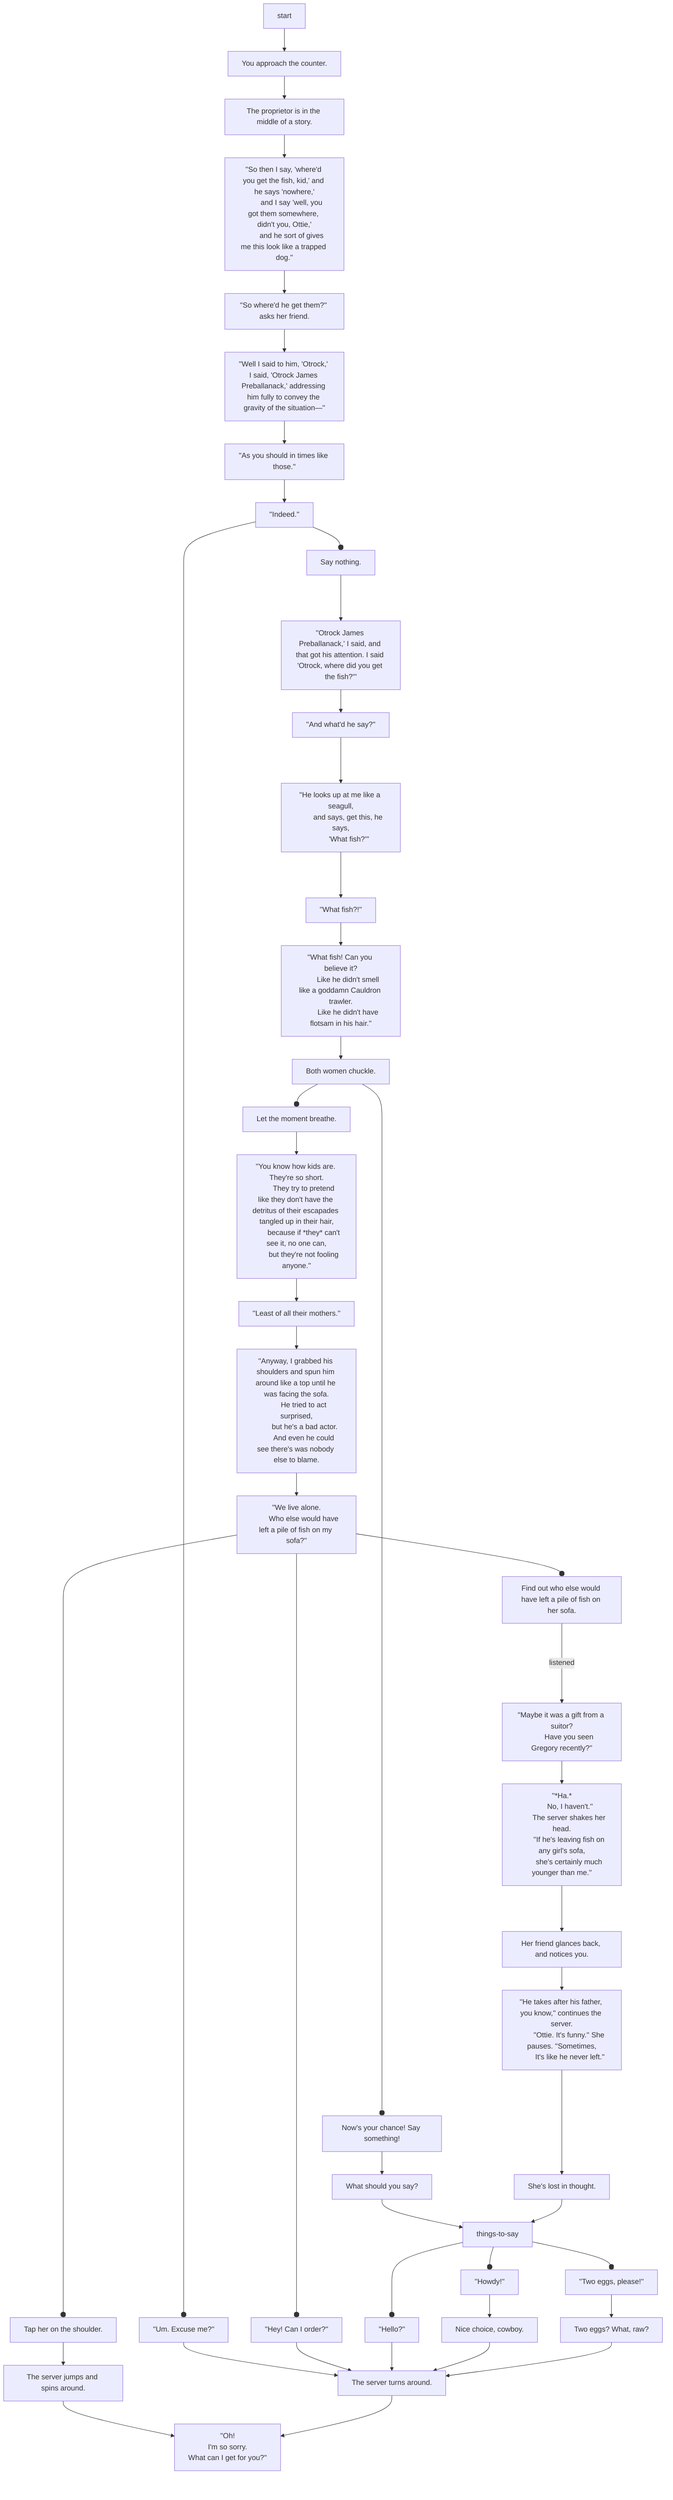 flowchart TD
    start 

    %% You approach the counter.
    %% Aside from an enamel bowl of tomatoes and a few loose tortillas, it's mostly empty.
    %% There are two women at the counter, one in front, one behind. They're both turned away from you.
    %% The server is in the middle of a story.

    --> 0[You approach the counter.]
    --> 1[The proprietor is in the middle of a story.]
    --> a[
        ''So then I say, 'where'd you get the fish, kid,' and he says 'nowhere,'
        and I say 'well, you got them somewhere, didn't you, Ottie,'
        and he sort of gives me this look like a trapped dog.''
    ]
    --> b[''So where'd he get them?'' asks her friend.]
    --> c[''Well I said to him, 'Otrock,' I said, 'Otrock James Preballanack,' addressing him fully to convey the gravity of the situation&mdash;'']
    --> d[''As you should in times like those.'']
    --> e[''Indeed.'']
    
    e --o 1c[''Um. Excuse me?''] --> turnaround
    e --o 1sn[Say nothing.]

    ---> f[''Otrock James Preballanack,' I said, and that got his attention. I said 'Otrock, where did you get the fish?''']
    --> g[''And what'd he say?'']
    ---> h[
        ''He looks up at me like a seagull,
        and says, get this, he says,
        'What fish?'''
    ]
    ---> i[''What fish?!'']
    --> j[
        ''What fish! Can you believe it?
        Like he didn't smell like a goddamn Cauldron trawler.
        Like he didn't have flotsam in his hair.''
    ]
    --> k[Both women chuckle.]

    k --o 2c[Now's your chance! Say something!] 
    --> 2c1[What should you say?] --> things-to-say

    k --o 2sn[Let the moment breathe.]

    --> l[
        ''You know how kids are. They're so short.
        They try to pretend like they don't have the detritus of their escapades tangled up in their hair,
        because if *they* can't see it, no one can,
        but they're not fooling anyone.''
    ]
    --> l2[''Least of all their mothers.'']
    --> m[
        ''Anyway, I grabbed his shoulders and spun him around like a top until he was facing the sofa.
        He tried to act surprised,
        but he's a bad actor.
        And even he could see there's was nobody else to blame.
    ]
    --> m2[
        ''We live alone.
        Who else would have left a pile of fish on my sofa?''
    ]

    m2 --o 3c1[Tap her on the shoulder.] --> jumparound

    m2 --o 3c2[''Hey! Can I order?''] --> turnaround

    m2 --o 3sn[Find out who else would have left a pile of fish on her sofa.] ----> |listened| n[
        ''Maybe it was a gift from a suitor?
        Have you seen Gregory recently?''
    ]
    --> o[
        ''*Ha.*
        No, I haven't.''
        The server shakes her head.
        ''If he's leaving fish on any girl's sofa,
        she's certainly much younger than me.''
    ]
    
    o ---> p[
        Her friend glances back, and notices you.
    ]

    --> q[
        ''He takes after his father, you know,'' continues the server.
        ''Ottie. It's funny.'' She pauses. ''Sometimes,
        It's like he never left.''
    ]

    q ----> r[She's lost in thought.] --> things-to-say

    things-to-say --o 2c1c1[''Hello?''] --> turnaround
    things-to-say --o 2c1c2[''Howdy!''] 
    --> 2c1c2a[Nice choice, cowboy.] --> turnaround
    things-to-say --o 2c1c3[''Two eggs, please!''] 
    --> 2c1c3a[Two eggs? What, raw?] --> turnaround

    jumparound[The server jumps and spins around.] --> ohhi
    turnaround[The server turns around.] --> ohhi
    ohhi[
        ''Oh!
        I'm so sorry.
        What can I get for you?''
    ]
